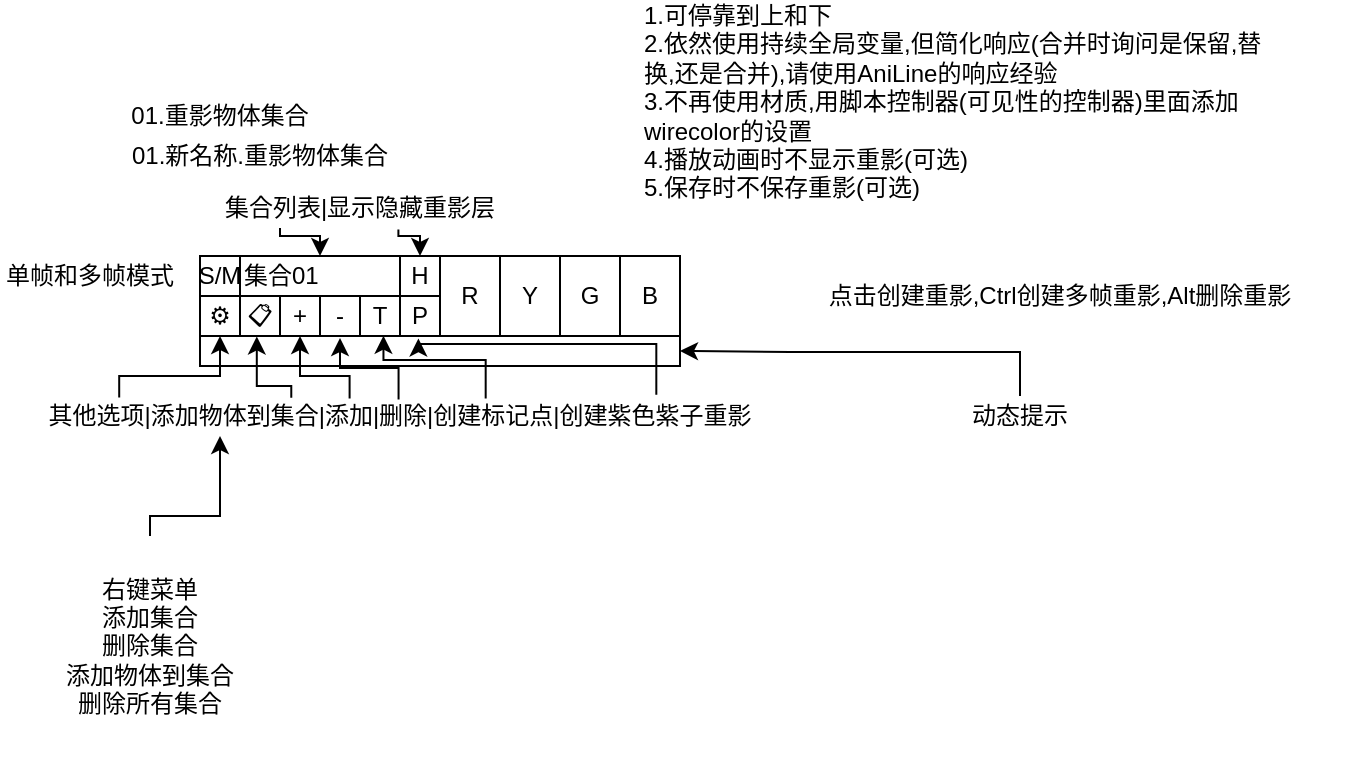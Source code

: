 <mxfile version="14.1.8" type="device"><diagram id="VEe3M5-mvLNqAiIJqBUl" name="第 1 页"><mxGraphModel dx="905" dy="672" grid="1" gridSize="10" guides="1" tooltips="1" connect="1" arrows="1" fold="1" page="1" pageScale="1" pageWidth="827" pageHeight="1169" math="0" shadow="0"><root><mxCell id="0"/><mxCell id="1" parent="0"/><mxCell id="Jd3faTMlRUHym70fzaos-1" value="集合01" style="rounded=0;whiteSpace=wrap;html=1;align=left;" parent="1" vertex="1"><mxGeometry x="120" y="140" width="80" height="20" as="geometry"/></mxCell><mxCell id="Jd3faTMlRUHym70fzaos-2" value="P" style="rounded=0;whiteSpace=wrap;html=1;" parent="1" vertex="1"><mxGeometry x="200" y="160" width="20" height="20" as="geometry"/></mxCell><mxCell id="Jd3faTMlRUHym70fzaos-3" value="📋" style="rounded=0;whiteSpace=wrap;html=1;" parent="1" vertex="1"><mxGeometry x="120" y="160" width="20" height="20" as="geometry"/></mxCell><mxCell id="Jd3faTMlRUHym70fzaos-5" value="+" style="rounded=0;whiteSpace=wrap;html=1;" parent="1" vertex="1"><mxGeometry x="140" y="160" width="20" height="20" as="geometry"/></mxCell><mxCell id="Jd3faTMlRUHym70fzaos-6" value="-" style="rounded=0;whiteSpace=wrap;html=1;" parent="1" vertex="1"><mxGeometry x="160" y="160" width="20" height="20" as="geometry"/></mxCell><mxCell id="Jd3faTMlRUHym70fzaos-7" value="R" style="rounded=0;whiteSpace=wrap;html=1;" parent="1" vertex="1"><mxGeometry x="220" y="140" width="30" height="40" as="geometry"/></mxCell><mxCell id="Jd3faTMlRUHym70fzaos-8" value="Y" style="rounded=0;whiteSpace=wrap;html=1;" parent="1" vertex="1"><mxGeometry x="250" y="140" width="30" height="40" as="geometry"/></mxCell><mxCell id="Jd3faTMlRUHym70fzaos-9" value="G" style="rounded=0;whiteSpace=wrap;html=1;" parent="1" vertex="1"><mxGeometry x="280" y="140" width="30" height="40" as="geometry"/></mxCell><mxCell id="Jd3faTMlRUHym70fzaos-10" value="B" style="rounded=0;whiteSpace=wrap;html=1;" parent="1" vertex="1"><mxGeometry x="310" y="140" width="30" height="40" as="geometry"/></mxCell><mxCell id="Jd3faTMlRUHym70fzaos-11" value="01.重影物体集合" style="text;html=1;strokeColor=none;fillColor=none;align=center;verticalAlign=middle;whiteSpace=wrap;rounded=0;" parent="1" vertex="1"><mxGeometry x="60" y="60" width="100" height="20" as="geometry"/></mxCell><mxCell id="Jd3faTMlRUHym70fzaos-12" value="T" style="rounded=0;whiteSpace=wrap;html=1;" parent="1" vertex="1"><mxGeometry x="180" y="160" width="20" height="20" as="geometry"/></mxCell><mxCell id="Jd3faTMlRUHym70fzaos-13" value="01.新名称.重影物体集合" style="text;html=1;strokeColor=none;fillColor=none;align=center;verticalAlign=middle;whiteSpace=wrap;rounded=0;" parent="1" vertex="1"><mxGeometry x="60" y="80" width="140" height="20" as="geometry"/></mxCell><mxCell id="Jd3faTMlRUHym70fzaos-16" value="" style="edgeStyle=elbowEdgeStyle;rounded=0;orthogonalLoop=1;jettySize=auto;html=1;exitX=0.11;exitY=0.038;exitDx=0;exitDy=0;exitPerimeter=0;entryX=0.5;entryY=1;entryDx=0;entryDy=0;elbow=vertical;" parent="1" source="Jd3faTMlRUHym70fzaos-14" target="Jd3faTMlRUHym70fzaos-21" edge="1"><mxGeometry relative="1" as="geometry"><Array as="points"><mxPoint x="60" y="200"/><mxPoint x="60" y="200"/></Array></mxGeometry></mxCell><mxCell id="Jd3faTMlRUHym70fzaos-17" value="" style="rounded=0;orthogonalLoop=1;jettySize=auto;html=1;entryX=0.5;entryY=1;entryDx=0;entryDy=0;exitX=0.43;exitY=0.062;exitDx=0;exitDy=0;exitPerimeter=0;edgeStyle=elbowEdgeStyle;elbow=vertical;" parent="1" source="Jd3faTMlRUHym70fzaos-14" target="Jd3faTMlRUHym70fzaos-5" edge="1"><mxGeometry relative="1" as="geometry"><Array as="points"><mxPoint x="140" y="200"/></Array></mxGeometry></mxCell><mxCell id="Jd3faTMlRUHym70fzaos-14" value="其他选项|添加物体到集合|添加|删除|创建标记点|创建紫色紫子重影" style="text;html=1;strokeColor=none;fillColor=none;align=center;verticalAlign=middle;whiteSpace=wrap;rounded=0;" parent="1" vertex="1"><mxGeometry x="20" y="210" width="360" height="20" as="geometry"/></mxCell><mxCell id="Jd3faTMlRUHym70fzaos-18" value="H" style="rounded=0;whiteSpace=wrap;html=1;" parent="1" vertex="1"><mxGeometry x="200" y="140" width="20" height="20" as="geometry"/></mxCell><mxCell id="Jd3faTMlRUHym70fzaos-20" value="" style="rounded=0;orthogonalLoop=1;jettySize=auto;html=1;edgeStyle=elbowEdgeStyle;elbow=vertical;exitX=0.498;exitY=0.086;exitDx=0;exitDy=0;exitPerimeter=0;" parent="1" source="Jd3faTMlRUHym70fzaos-14" edge="1"><mxGeometry relative="1" as="geometry"><mxPoint x="170.85" y="210" as="sourcePoint"/><mxPoint x="170" y="181" as="targetPoint"/><Array as="points"><mxPoint x="200" y="196"/></Array></mxGeometry></mxCell><mxCell id="Jd3faTMlRUHym70fzaos-21" value="⚙" style="rounded=0;whiteSpace=wrap;html=1;" parent="1" vertex="1"><mxGeometry x="100" y="160" width="20" height="20" as="geometry"/></mxCell><mxCell id="Jd3faTMlRUHym70fzaos-22" value="" style="rounded=0;orthogonalLoop=1;jettySize=auto;html=1;entryX=0.42;entryY=1.01;entryDx=0;entryDy=0;edgeStyle=elbowEdgeStyle;elbow=vertical;entryPerimeter=0;exitX=0.349;exitY=0.045;exitDx=0;exitDy=0;exitPerimeter=0;" parent="1" source="Jd3faTMlRUHym70fzaos-14" target="Jd3faTMlRUHym70fzaos-3" edge="1"><mxGeometry relative="1" as="geometry"><mxPoint x="211.805" y="218.58" as="sourcePoint"/><mxPoint x="160" y="190" as="targetPoint"/><Array as="points"><mxPoint x="142" y="205"/></Array></mxGeometry></mxCell><mxCell id="Jd3faTMlRUHym70fzaos-23" value="" style="rounded=0;orthogonalLoop=1;jettySize=auto;html=1;exitX=0.619;exitY=0.062;exitDx=0;exitDy=0;edgeStyle=elbowEdgeStyle;elbow=vertical;exitPerimeter=0;" parent="1" source="Jd3faTMlRUHym70fzaos-14" edge="1"><mxGeometry relative="1" as="geometry"><mxPoint x="250.0" y="210" as="sourcePoint"/><mxPoint x="191.73" y="179.86" as="targetPoint"/><Array as="points"><mxPoint x="219" y="192"/></Array></mxGeometry></mxCell><mxCell id="Jd3faTMlRUHym70fzaos-24" value="集合列表|显示隐藏重影层" style="text;html=1;strokeColor=none;fillColor=none;align=center;verticalAlign=middle;whiteSpace=wrap;rounded=0;" parent="1" vertex="1"><mxGeometry x="100" y="106" width="160" height="20" as="geometry"/></mxCell><mxCell id="Jd3faTMlRUHym70fzaos-25" value="" style="rounded=0;orthogonalLoop=1;jettySize=auto;html=1;exitX=0.25;exitY=1;exitDx=0;exitDy=0;edgeStyle=elbowEdgeStyle;elbow=vertical;entryX=0.5;entryY=0;entryDx=0;entryDy=0;" parent="1" source="Jd3faTMlRUHym70fzaos-24" target="Jd3faTMlRUHym70fzaos-1" edge="1"><mxGeometry relative="1" as="geometry"><mxPoint x="219.42" y="220.4" as="sourcePoint"/><mxPoint x="201.73" y="189.86" as="targetPoint"/><Array as="points"><mxPoint x="145" y="130"/></Array></mxGeometry></mxCell><mxCell id="Jd3faTMlRUHym70fzaos-26" value="" style="rounded=0;orthogonalLoop=1;jettySize=auto;html=1;exitX=0.62;exitY=1.04;exitDx=0;exitDy=0;edgeStyle=elbowEdgeStyle;elbow=vertical;exitPerimeter=0;" parent="1" source="Jd3faTMlRUHym70fzaos-24" edge="1"><mxGeometry relative="1" as="geometry"><mxPoint x="200" y="126" as="sourcePoint"/><mxPoint x="210" y="140" as="targetPoint"/><Array as="points"><mxPoint x="205" y="130"/></Array></mxGeometry></mxCell><mxCell id="Jd3faTMlRUHym70fzaos-27" value="" style="rounded=0;whiteSpace=wrap;html=1;align=left;fillColor=none;" parent="1" vertex="1"><mxGeometry x="100" y="180" width="240" height="15" as="geometry"/></mxCell><mxCell id="5LermTQzyd-IPnAkvQSN-1" value="点击创建重影,Ctrl创建多帧重影,Alt删除重影" style="text;html=1;strokeColor=none;fillColor=none;align=center;verticalAlign=middle;whiteSpace=wrap;rounded=0;" vertex="1" parent="1"><mxGeometry x="380" y="150" width="300" height="20" as="geometry"/></mxCell><mxCell id="5LermTQzyd-IPnAkvQSN-4" style="edgeStyle=orthogonalEdgeStyle;rounded=0;orthogonalLoop=1;jettySize=auto;html=1;exitX=0.5;exitY=0;exitDx=0;exitDy=0;" edge="1" parent="1" source="5LermTQzyd-IPnAkvQSN-2" target="Jd3faTMlRUHym70fzaos-14"><mxGeometry relative="1" as="geometry"><mxPoint x="120" y="270" as="targetPoint"/><Array as="points"><mxPoint x="75" y="270"/><mxPoint x="110" y="270"/></Array></mxGeometry></mxCell><mxCell id="5LermTQzyd-IPnAkvQSN-2" value="右键菜单&lt;br&gt;添加集合&lt;br&gt;删除集合&lt;br&gt;添加物体到集合&lt;br&gt;删除所有集合&lt;br&gt;" style="text;html=1;strokeColor=none;fillColor=none;align=center;verticalAlign=middle;whiteSpace=wrap;rounded=0;" vertex="1" parent="1"><mxGeometry x="30" y="280" width="90" height="110" as="geometry"/></mxCell><mxCell id="5LermTQzyd-IPnAkvQSN-7" value="" style="rounded=0;orthogonalLoop=1;jettySize=auto;html=1;exitX=0.856;exitY=-0.033;exitDx=0;exitDy=0;edgeStyle=elbowEdgeStyle;elbow=vertical;exitPerimeter=0;entryX=0.455;entryY=0.083;entryDx=0;entryDy=0;entryPerimeter=0;" edge="1" parent="1" source="Jd3faTMlRUHym70fzaos-14" target="Jd3faTMlRUHym70fzaos-27"><mxGeometry relative="1" as="geometry"><mxPoint x="242.84" y="211.24" as="sourcePoint"/><mxPoint x="191.73" y="179.86" as="targetPoint"/><Array as="points"><mxPoint x="265" y="184"/><mxPoint x="230" y="190"/></Array></mxGeometry></mxCell><mxCell id="5LermTQzyd-IPnAkvQSN-8" value="S/M" style="rounded=0;whiteSpace=wrap;html=1;" vertex="1" parent="1"><mxGeometry x="100" y="140" width="20" height="20" as="geometry"/></mxCell><mxCell id="5LermTQzyd-IPnAkvQSN-9" value="单帧和多帧模式" style="text;html=1;strokeColor=none;fillColor=none;align=center;verticalAlign=middle;whiteSpace=wrap;rounded=0;" vertex="1" parent="1"><mxGeometry y="140" width="90" height="20" as="geometry"/></mxCell><mxCell id="5LermTQzyd-IPnAkvQSN-10" value="1.可停靠到上和下&lt;br&gt;&lt;div&gt;&lt;span&gt;2.依然使用持续全局变量,但简化响应(合并时询问是保留,替换,还是合并),请使用AniLine的响应经验&lt;/span&gt;&lt;/div&gt;&lt;div&gt;&lt;span&gt;3.不再使用材质,用脚本控制器(可见性的控制器)里面添加wirecolor的设置&lt;/span&gt;&lt;/div&gt;&lt;div&gt;&lt;span&gt;4.播放动画时不显示重影(可选)&lt;/span&gt;&lt;/div&gt;&lt;div&gt;&lt;span&gt;5.保存时不保存重影(可选)&lt;/span&gt;&lt;/div&gt;&lt;div&gt;&lt;span&gt;&lt;br&gt;&lt;/span&gt;&lt;/div&gt;" style="text;html=1;strokeColor=none;fillColor=none;align=left;verticalAlign=middle;whiteSpace=wrap;rounded=0;" vertex="1" parent="1"><mxGeometry x="320" y="60" width="320" height="20" as="geometry"/></mxCell><mxCell id="5LermTQzyd-IPnAkvQSN-12" style="edgeStyle=orthogonalEdgeStyle;rounded=0;orthogonalLoop=1;jettySize=auto;html=1;entryX=1;entryY=0.5;entryDx=0;entryDy=0;" edge="1" parent="1" source="5LermTQzyd-IPnAkvQSN-11" target="Jd3faTMlRUHym70fzaos-27"><mxGeometry relative="1" as="geometry"><Array as="points"><mxPoint x="510" y="188"/><mxPoint x="395" y="188"/></Array></mxGeometry></mxCell><mxCell id="5LermTQzyd-IPnAkvQSN-11" value="动态提示&lt;br&gt;" style="text;html=1;strokeColor=none;fillColor=none;align=center;verticalAlign=middle;whiteSpace=wrap;rounded=0;" vertex="1" parent="1"><mxGeometry x="450" y="210" width="120" height="20" as="geometry"/></mxCell></root></mxGraphModel></diagram></mxfile>